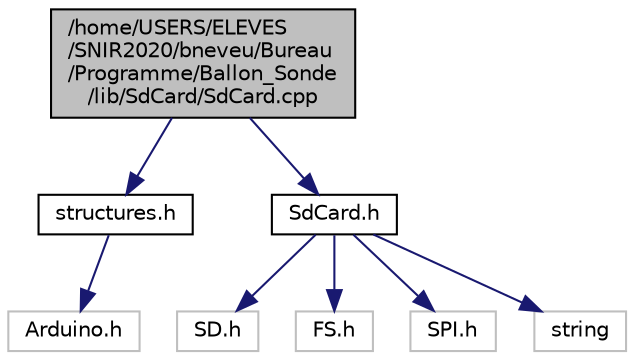 digraph "/home/USERS/ELEVES/SNIR2020/bneveu/Bureau/Programme/Ballon_Sonde/lib/SdCard/SdCard.cpp"
{
  edge [fontname="Helvetica",fontsize="10",labelfontname="Helvetica",labelfontsize="10"];
  node [fontname="Helvetica",fontsize="10",shape=record];
  Node0 [label="/home/USERS/ELEVES\l/SNIR2020/bneveu/Bureau\l/Programme/Ballon_Sonde\l/lib/SdCard/SdCard.cpp",height=0.2,width=0.4,color="black", fillcolor="grey75", style="filled", fontcolor="black"];
  Node0 -> Node1 [color="midnightblue",fontsize="10",style="solid",fontname="Helvetica"];
  Node1 [label="structures.h",height=0.2,width=0.4,color="black", fillcolor="white", style="filled",URL="$structures_8h.html"];
  Node1 -> Node2 [color="midnightblue",fontsize="10",style="solid",fontname="Helvetica"];
  Node2 [label="Arduino.h",height=0.2,width=0.4,color="grey75", fillcolor="white", style="filled"];
  Node0 -> Node3 [color="midnightblue",fontsize="10",style="solid",fontname="Helvetica"];
  Node3 [label="SdCard.h",height=0.2,width=0.4,color="black", fillcolor="white", style="filled",URL="$_sd_card_8h.html",tooltip="Déclaration de la classe SdCard. "];
  Node3 -> Node4 [color="midnightblue",fontsize="10",style="solid",fontname="Helvetica"];
  Node4 [label="SD.h",height=0.2,width=0.4,color="grey75", fillcolor="white", style="filled"];
  Node3 -> Node5 [color="midnightblue",fontsize="10",style="solid",fontname="Helvetica"];
  Node5 [label="FS.h",height=0.2,width=0.4,color="grey75", fillcolor="white", style="filled"];
  Node3 -> Node6 [color="midnightblue",fontsize="10",style="solid",fontname="Helvetica"];
  Node6 [label="SPI.h",height=0.2,width=0.4,color="grey75", fillcolor="white", style="filled"];
  Node3 -> Node7 [color="midnightblue",fontsize="10",style="solid",fontname="Helvetica"];
  Node7 [label="string",height=0.2,width=0.4,color="grey75", fillcolor="white", style="filled"];
}
